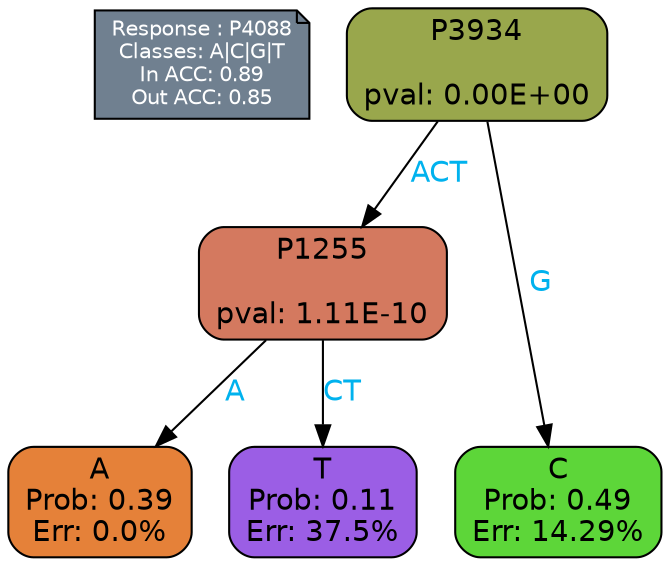 digraph Tree {
node [shape=box, style="filled, rounded", color="black", fontname=helvetica] ;
graph [ranksep=equally, splines=polylines, bgcolor=transparent, dpi=600] ;
edge [fontname=helvetica] ;
LEGEND [label="Response : P4088
Classes: A|C|G|T
In ACC: 0.89
Out ACC: 0.85
",shape=note,align=left,style=filled,fillcolor="slategray",fontcolor="white",fontsize=10];1 [label="P3934

pval: 0.00E+00", fillcolor="#99a74c"] ;
2 [label="P1255

pval: 1.11E-10", fillcolor="#d4795f"] ;
3 [label="A
Prob: 0.39
Err: 0.0%", fillcolor="#e58139"] ;
4 [label="T
Prob: 0.11
Err: 37.5%", fillcolor="#9b5ee5"] ;
5 [label="C
Prob: 0.49
Err: 14.29%", fillcolor="#5dd639"] ;
1 -> 2 [label="ACT",fontcolor=deepskyblue2] ;
1 -> 5 [label="G",fontcolor=deepskyblue2] ;
2 -> 3 [label="A",fontcolor=deepskyblue2] ;
2 -> 4 [label="CT",fontcolor=deepskyblue2] ;
{rank = same; 3;4;5;}{rank = same; LEGEND;1;}}
